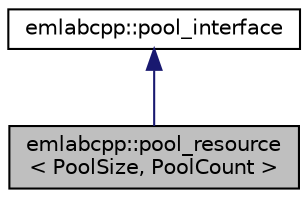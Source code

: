 digraph "emlabcpp::pool_resource&lt; PoolSize, PoolCount &gt;"
{
 // LATEX_PDF_SIZE
  edge [fontname="Helvetica",fontsize="10",labelfontname="Helvetica",labelfontsize="10"];
  node [fontname="Helvetica",fontsize="10",shape=record];
  Node1 [label="emlabcpp::pool_resource\l\< PoolSize, PoolCount \>",height=0.2,width=0.4,color="black", fillcolor="grey75", style="filled", fontcolor="black",tooltip=" "];
  Node2 -> Node1 [dir="back",color="midnightblue",fontsize="10",style="solid",fontname="Helvetica"];
  Node2 [label="emlabcpp::pool_interface",height=0.2,width=0.4,color="black", fillcolor="white", style="filled",URL="$structemlabcpp_1_1pool__interface.html",tooltip=" "];
}
